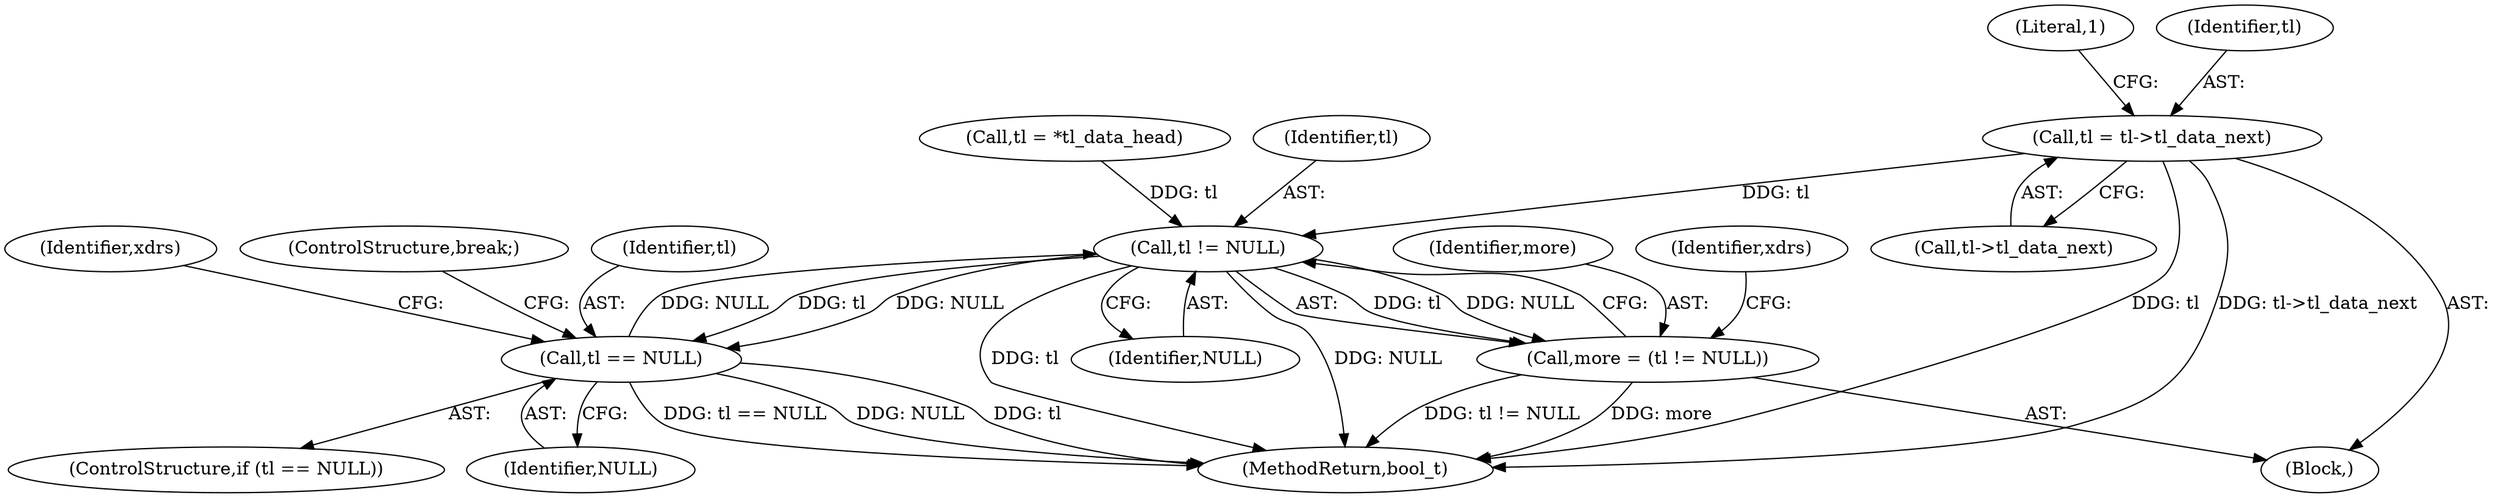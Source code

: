 digraph "0_krb5_a197e92349a4aa2141b5dff12e9dd44c2a2166e3_0@pointer" {
"1000198" [label="(Call,tl = tl->tl_data_next)"];
"1000152" [label="(Call,tl != NULL)"];
"1000150" [label="(Call,more = (tl != NULL))"];
"1000164" [label="(Call,tl == NULL)"];
"1000152" [label="(Call,tl != NULL)"];
"1000148" [label="(Literal,1)"];
"1000287" [label="(MethodReturn,bool_t)"];
"1000166" [label="(Identifier,NULL)"];
"1000165" [label="(Identifier,tl)"];
"1000150" [label="(Call,more = (tl != NULL))"];
"1000171" [label="(Identifier,xdrs)"];
"1000164" [label="(Call,tl == NULL)"];
"1000199" [label="(Identifier,tl)"];
"1000143" [label="(Call,tl = *tl_data_head)"];
"1000154" [label="(Identifier,NULL)"];
"1000158" [label="(Identifier,xdrs)"];
"1000198" [label="(Call,tl = tl->tl_data_next)"];
"1000167" [label="(ControlStructure,break;)"];
"1000149" [label="(Block,)"];
"1000153" [label="(Identifier,tl)"];
"1000200" [label="(Call,tl->tl_data_next)"];
"1000151" [label="(Identifier,more)"];
"1000163" [label="(ControlStructure,if (tl == NULL))"];
"1000198" -> "1000149"  [label="AST: "];
"1000198" -> "1000200"  [label="CFG: "];
"1000199" -> "1000198"  [label="AST: "];
"1000200" -> "1000198"  [label="AST: "];
"1000148" -> "1000198"  [label="CFG: "];
"1000198" -> "1000287"  [label="DDG: tl->tl_data_next"];
"1000198" -> "1000287"  [label="DDG: tl"];
"1000198" -> "1000152"  [label="DDG: tl"];
"1000152" -> "1000150"  [label="AST: "];
"1000152" -> "1000154"  [label="CFG: "];
"1000153" -> "1000152"  [label="AST: "];
"1000154" -> "1000152"  [label="AST: "];
"1000150" -> "1000152"  [label="CFG: "];
"1000152" -> "1000287"  [label="DDG: tl"];
"1000152" -> "1000287"  [label="DDG: NULL"];
"1000152" -> "1000150"  [label="DDG: tl"];
"1000152" -> "1000150"  [label="DDG: NULL"];
"1000143" -> "1000152"  [label="DDG: tl"];
"1000164" -> "1000152"  [label="DDG: NULL"];
"1000152" -> "1000164"  [label="DDG: tl"];
"1000152" -> "1000164"  [label="DDG: NULL"];
"1000150" -> "1000149"  [label="AST: "];
"1000151" -> "1000150"  [label="AST: "];
"1000158" -> "1000150"  [label="CFG: "];
"1000150" -> "1000287"  [label="DDG: more"];
"1000150" -> "1000287"  [label="DDG: tl != NULL"];
"1000164" -> "1000163"  [label="AST: "];
"1000164" -> "1000166"  [label="CFG: "];
"1000165" -> "1000164"  [label="AST: "];
"1000166" -> "1000164"  [label="AST: "];
"1000167" -> "1000164"  [label="CFG: "];
"1000171" -> "1000164"  [label="CFG: "];
"1000164" -> "1000287"  [label="DDG: tl == NULL"];
"1000164" -> "1000287"  [label="DDG: NULL"];
"1000164" -> "1000287"  [label="DDG: tl"];
}
